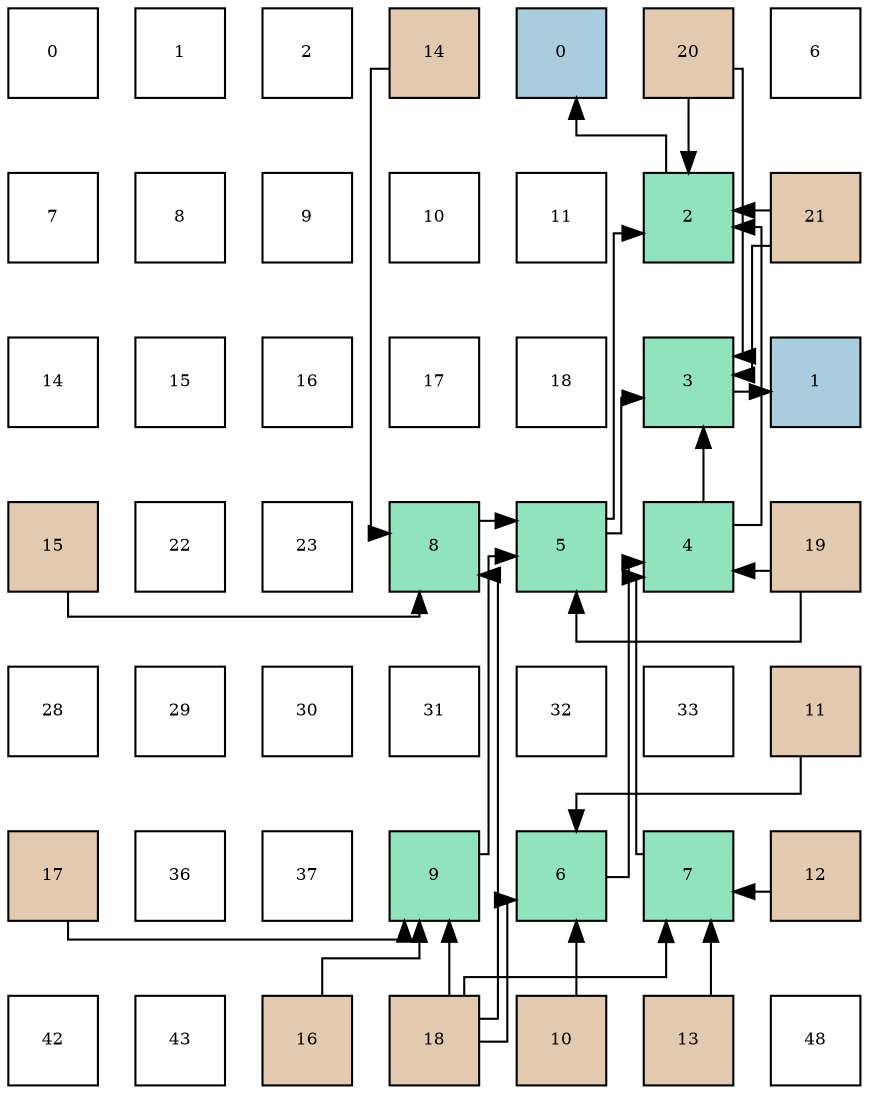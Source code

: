 digraph layout{
 rankdir=TB;
 splines=ortho;
 node [style=filled shape=square fixedsize=true width=0.6];
0[label="0", fontsize=8, fillcolor="#ffffff"];
1[label="1", fontsize=8, fillcolor="#ffffff"];
2[label="2", fontsize=8, fillcolor="#ffffff"];
3[label="14", fontsize=8, fillcolor="#e3c9af"];
4[label="0", fontsize=8, fillcolor="#a9ccde"];
5[label="20", fontsize=8, fillcolor="#e3c9af"];
6[label="6", fontsize=8, fillcolor="#ffffff"];
7[label="7", fontsize=8, fillcolor="#ffffff"];
8[label="8", fontsize=8, fillcolor="#ffffff"];
9[label="9", fontsize=8, fillcolor="#ffffff"];
10[label="10", fontsize=8, fillcolor="#ffffff"];
11[label="11", fontsize=8, fillcolor="#ffffff"];
12[label="2", fontsize=8, fillcolor="#91e3bb"];
13[label="21", fontsize=8, fillcolor="#e3c9af"];
14[label="14", fontsize=8, fillcolor="#ffffff"];
15[label="15", fontsize=8, fillcolor="#ffffff"];
16[label="16", fontsize=8, fillcolor="#ffffff"];
17[label="17", fontsize=8, fillcolor="#ffffff"];
18[label="18", fontsize=8, fillcolor="#ffffff"];
19[label="3", fontsize=8, fillcolor="#91e3bb"];
20[label="1", fontsize=8, fillcolor="#a9ccde"];
21[label="15", fontsize=8, fillcolor="#e3c9af"];
22[label="22", fontsize=8, fillcolor="#ffffff"];
23[label="23", fontsize=8, fillcolor="#ffffff"];
24[label="8", fontsize=8, fillcolor="#91e3bb"];
25[label="5", fontsize=8, fillcolor="#91e3bb"];
26[label="4", fontsize=8, fillcolor="#91e3bb"];
27[label="19", fontsize=8, fillcolor="#e3c9af"];
28[label="28", fontsize=8, fillcolor="#ffffff"];
29[label="29", fontsize=8, fillcolor="#ffffff"];
30[label="30", fontsize=8, fillcolor="#ffffff"];
31[label="31", fontsize=8, fillcolor="#ffffff"];
32[label="32", fontsize=8, fillcolor="#ffffff"];
33[label="33", fontsize=8, fillcolor="#ffffff"];
34[label="11", fontsize=8, fillcolor="#e3c9af"];
35[label="17", fontsize=8, fillcolor="#e3c9af"];
36[label="36", fontsize=8, fillcolor="#ffffff"];
37[label="37", fontsize=8, fillcolor="#ffffff"];
38[label="9", fontsize=8, fillcolor="#91e3bb"];
39[label="6", fontsize=8, fillcolor="#91e3bb"];
40[label="7", fontsize=8, fillcolor="#91e3bb"];
41[label="12", fontsize=8, fillcolor="#e3c9af"];
42[label="42", fontsize=8, fillcolor="#ffffff"];
43[label="43", fontsize=8, fillcolor="#ffffff"];
44[label="16", fontsize=8, fillcolor="#e3c9af"];
45[label="18", fontsize=8, fillcolor="#e3c9af"];
46[label="10", fontsize=8, fillcolor="#e3c9af"];
47[label="13", fontsize=8, fillcolor="#e3c9af"];
48[label="48", fontsize=8, fillcolor="#ffffff"];
edge [constraint=false, style=vis];12 -> 4;
19 -> 20;
26 -> 12;
26 -> 19;
25 -> 12;
25 -> 19;
39 -> 26;
40 -> 26;
24 -> 25;
38 -> 25;
46 -> 39;
34 -> 39;
41 -> 40;
47 -> 40;
3 -> 24;
21 -> 24;
44 -> 38;
35 -> 38;
45 -> 39;
45 -> 40;
45 -> 24;
45 -> 38;
27 -> 26;
27 -> 25;
5 -> 12;
5 -> 19;
13 -> 12;
13 -> 19;
edge [constraint=true, style=invis];
0 -> 7 -> 14 -> 21 -> 28 -> 35 -> 42;
1 -> 8 -> 15 -> 22 -> 29 -> 36 -> 43;
2 -> 9 -> 16 -> 23 -> 30 -> 37 -> 44;
3 -> 10 -> 17 -> 24 -> 31 -> 38 -> 45;
4 -> 11 -> 18 -> 25 -> 32 -> 39 -> 46;
5 -> 12 -> 19 -> 26 -> 33 -> 40 -> 47;
6 -> 13 -> 20 -> 27 -> 34 -> 41 -> 48;
rank = same {0 -> 1 -> 2 -> 3 -> 4 -> 5 -> 6};
rank = same {7 -> 8 -> 9 -> 10 -> 11 -> 12 -> 13};
rank = same {14 -> 15 -> 16 -> 17 -> 18 -> 19 -> 20};
rank = same {21 -> 22 -> 23 -> 24 -> 25 -> 26 -> 27};
rank = same {28 -> 29 -> 30 -> 31 -> 32 -> 33 -> 34};
rank = same {35 -> 36 -> 37 -> 38 -> 39 -> 40 -> 41};
rank = same {42 -> 43 -> 44 -> 45 -> 46 -> 47 -> 48};
}